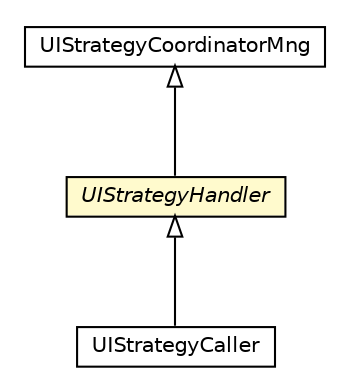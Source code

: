 #!/usr/local/bin/dot
#
# Class diagram 
# Generated by UMLGraph version R5_6-24-gf6e263 (http://www.umlgraph.org/)
#

digraph G {
	edge [fontname="Helvetica",fontsize=10,labelfontname="Helvetica",labelfontsize=10];
	node [fontname="Helvetica",fontsize=10,shape=plaintext];
	nodesep=0.25;
	ranksep=0.5;
	// org.universAAL.middleware.ui.impl.UIStrategyCaller
	c394291 [label=<<table title="org.universAAL.middleware.ui.impl.UIStrategyCaller" border="0" cellborder="1" cellspacing="0" cellpadding="2" port="p" href="./UIStrategyCaller.html">
		<tr><td><table border="0" cellspacing="0" cellpadding="1">
<tr><td align="center" balign="center"> UIStrategyCaller </td></tr>
		</table></td></tr>
		</table>>, URL="./UIStrategyCaller.html", fontname="Helvetica", fontcolor="black", fontsize=10.0];
	// org.universAAL.middleware.ui.impl.UIStrategyCoordinatorMng
	c394294 [label=<<table title="org.universAAL.middleware.ui.impl.UIStrategyCoordinatorMng" border="0" cellborder="1" cellspacing="0" cellpadding="2" port="p" href="./UIStrategyCoordinatorMng.html">
		<tr><td><table border="0" cellspacing="0" cellpadding="1">
<tr><td align="center" balign="center"> UIStrategyCoordinatorMng </td></tr>
		</table></td></tr>
		</table>>, URL="./UIStrategyCoordinatorMng.html", fontname="Helvetica", fontcolor="black", fontsize=10.0];
	// org.universAAL.middleware.ui.impl.UIStrategyHandler
	c394295 [label=<<table title="org.universAAL.middleware.ui.impl.UIStrategyHandler" border="0" cellborder="1" cellspacing="0" cellpadding="2" port="p" bgcolor="lemonChiffon" href="./UIStrategyHandler.html">
		<tr><td><table border="0" cellspacing="0" cellpadding="1">
<tr><td align="center" balign="center"><font face="Helvetica-Oblique"> UIStrategyHandler </font></td></tr>
		</table></td></tr>
		</table>>, URL="./UIStrategyHandler.html", fontname="Helvetica", fontcolor="black", fontsize=10.0];
	//org.universAAL.middleware.ui.impl.UIStrategyCaller extends org.universAAL.middleware.ui.impl.UIStrategyHandler
	c394295:p -> c394291:p [dir=back,arrowtail=empty];
	//org.universAAL.middleware.ui.impl.UIStrategyHandler extends org.universAAL.middleware.ui.impl.UIStrategyCoordinatorMng
	c394294:p -> c394295:p [dir=back,arrowtail=empty];
}

